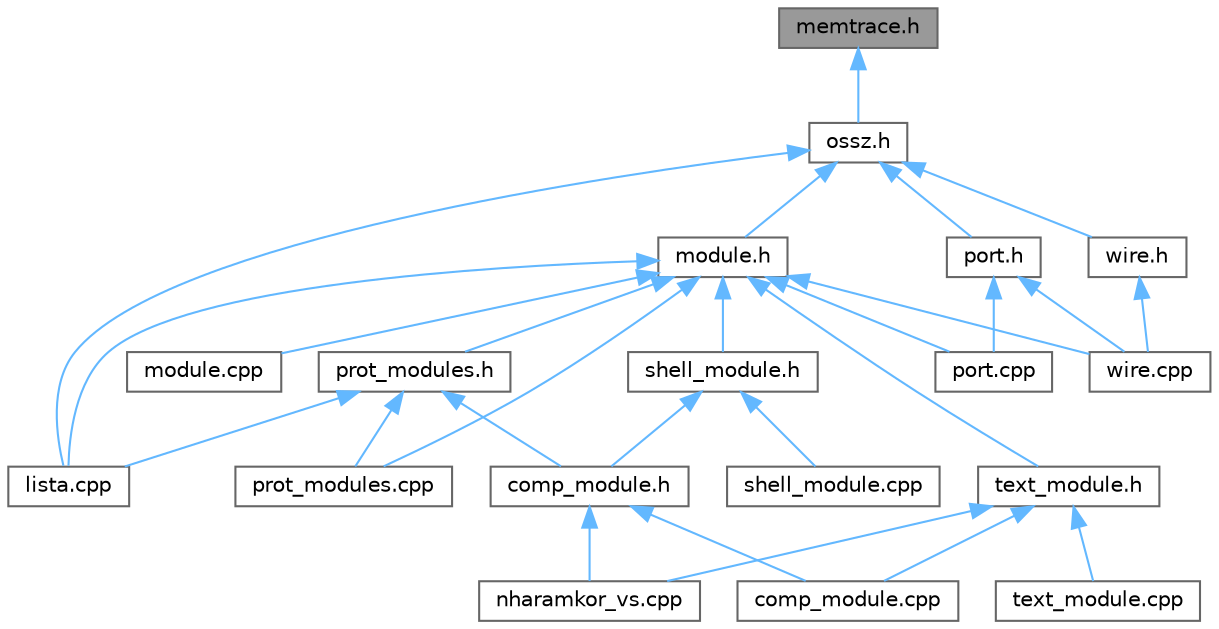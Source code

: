 digraph "memtrace.h"
{
 // LATEX_PDF_SIZE
  bgcolor="transparent";
  edge [fontname=Helvetica,fontsize=10,labelfontname=Helvetica,labelfontsize=10];
  node [fontname=Helvetica,fontsize=10,shape=box,height=0.2,width=0.4];
  Node1 [id="Node000001",label="memtrace.h",height=0.2,width=0.4,color="gray40", fillcolor="grey60", style="filled", fontcolor="black",tooltip=" "];
  Node1 -> Node2 [id="edge27_Node000001_Node000002",dir="back",color="steelblue1",style="solid",tooltip=" "];
  Node2 [id="Node000002",label="ossz.h",height=0.2,width=0.4,color="grey40", fillcolor="white", style="filled",URL="$ossz_8h.html",tooltip=" "];
  Node2 -> Node3 [id="edge28_Node000002_Node000003",dir="back",color="steelblue1",style="solid",tooltip=" "];
  Node3 [id="Node000003",label="lista.cpp",height=0.2,width=0.4,color="grey40", fillcolor="white", style="filled",URL="$lista_8cpp.html",tooltip=" "];
  Node2 -> Node4 [id="edge29_Node000002_Node000004",dir="back",color="steelblue1",style="solid",tooltip=" "];
  Node4 [id="Node000004",label="module.h",height=0.2,width=0.4,color="grey40", fillcolor="white", style="filled",URL="$module_8h.html",tooltip=" "];
  Node4 -> Node3 [id="edge30_Node000004_Node000003",dir="back",color="steelblue1",style="solid",tooltip=" "];
  Node4 -> Node5 [id="edge31_Node000004_Node000005",dir="back",color="steelblue1",style="solid",tooltip=" "];
  Node5 [id="Node000005",label="module.cpp",height=0.2,width=0.4,color="grey40", fillcolor="white", style="filled",URL="$module_8cpp.html",tooltip=" "];
  Node4 -> Node6 [id="edge32_Node000004_Node000006",dir="back",color="steelblue1",style="solid",tooltip=" "];
  Node6 [id="Node000006",label="port.cpp",height=0.2,width=0.4,color="grey40", fillcolor="white", style="filled",URL="$port_8cpp.html",tooltip=" "];
  Node4 -> Node7 [id="edge33_Node000004_Node000007",dir="back",color="steelblue1",style="solid",tooltip=" "];
  Node7 [id="Node000007",label="prot_modules.cpp",height=0.2,width=0.4,color="grey40", fillcolor="white", style="filled",URL="$prot__modules_8cpp.html",tooltip=" "];
  Node4 -> Node8 [id="edge34_Node000004_Node000008",dir="back",color="steelblue1",style="solid",tooltip=" "];
  Node8 [id="Node000008",label="prot_modules.h",height=0.2,width=0.4,color="grey40", fillcolor="white", style="filled",URL="$prot__modules_8h.html",tooltip=" "];
  Node8 -> Node9 [id="edge35_Node000008_Node000009",dir="back",color="steelblue1",style="solid",tooltip=" "];
  Node9 [id="Node000009",label="comp_module.h",height=0.2,width=0.4,color="grey40", fillcolor="white", style="filled",URL="$comp__module_8h.html",tooltip=" "];
  Node9 -> Node10 [id="edge36_Node000009_Node000010",dir="back",color="steelblue1",style="solid",tooltip=" "];
  Node10 [id="Node000010",label="comp_module.cpp",height=0.2,width=0.4,color="grey40", fillcolor="white", style="filled",URL="$comp__module_8cpp.html",tooltip=" "];
  Node9 -> Node11 [id="edge37_Node000009_Node000011",dir="back",color="steelblue1",style="solid",tooltip=" "];
  Node11 [id="Node000011",label="nharamkor_vs.cpp",height=0.2,width=0.4,color="grey40", fillcolor="white", style="filled",URL="$nharamkor__vs_8cpp.html",tooltip=" "];
  Node8 -> Node3 [id="edge38_Node000008_Node000003",dir="back",color="steelblue1",style="solid",tooltip=" "];
  Node8 -> Node7 [id="edge39_Node000008_Node000007",dir="back",color="steelblue1",style="solid",tooltip=" "];
  Node4 -> Node12 [id="edge40_Node000004_Node000012",dir="back",color="steelblue1",style="solid",tooltip=" "];
  Node12 [id="Node000012",label="shell_module.h",height=0.2,width=0.4,color="grey40", fillcolor="white", style="filled",URL="$shell__module_8h.html",tooltip=" "];
  Node12 -> Node9 [id="edge41_Node000012_Node000009",dir="back",color="steelblue1",style="solid",tooltip=" "];
  Node12 -> Node13 [id="edge42_Node000012_Node000013",dir="back",color="steelblue1",style="solid",tooltip=" "];
  Node13 [id="Node000013",label="shell_module.cpp",height=0.2,width=0.4,color="grey40", fillcolor="white", style="filled",URL="$shell__module_8cpp.html",tooltip=" "];
  Node4 -> Node14 [id="edge43_Node000004_Node000014",dir="back",color="steelblue1",style="solid",tooltip=" "];
  Node14 [id="Node000014",label="text_module.h",height=0.2,width=0.4,color="grey40", fillcolor="white", style="filled",URL="$text__module_8h.html",tooltip=" "];
  Node14 -> Node10 [id="edge44_Node000014_Node000010",dir="back",color="steelblue1",style="solid",tooltip=" "];
  Node14 -> Node11 [id="edge45_Node000014_Node000011",dir="back",color="steelblue1",style="solid",tooltip=" "];
  Node14 -> Node15 [id="edge46_Node000014_Node000015",dir="back",color="steelblue1",style="solid",tooltip=" "];
  Node15 [id="Node000015",label="text_module.cpp",height=0.2,width=0.4,color="grey40", fillcolor="white", style="filled",URL="$text__module_8cpp.html",tooltip=" "];
  Node4 -> Node16 [id="edge47_Node000004_Node000016",dir="back",color="steelblue1",style="solid",tooltip=" "];
  Node16 [id="Node000016",label="wire.cpp",height=0.2,width=0.4,color="grey40", fillcolor="white", style="filled",URL="$wire_8cpp.html",tooltip=" "];
  Node2 -> Node17 [id="edge48_Node000002_Node000017",dir="back",color="steelblue1",style="solid",tooltip=" "];
  Node17 [id="Node000017",label="port.h",height=0.2,width=0.4,color="grey40", fillcolor="white", style="filled",URL="$port_8h.html",tooltip=" "];
  Node17 -> Node6 [id="edge49_Node000017_Node000006",dir="back",color="steelblue1",style="solid",tooltip=" "];
  Node17 -> Node16 [id="edge50_Node000017_Node000016",dir="back",color="steelblue1",style="solid",tooltip=" "];
  Node2 -> Node18 [id="edge51_Node000002_Node000018",dir="back",color="steelblue1",style="solid",tooltip=" "];
  Node18 [id="Node000018",label="wire.h",height=0.2,width=0.4,color="grey40", fillcolor="white", style="filled",URL="$wire_8h.html",tooltip=" "];
  Node18 -> Node16 [id="edge52_Node000018_Node000016",dir="back",color="steelblue1",style="solid",tooltip=" "];
}
